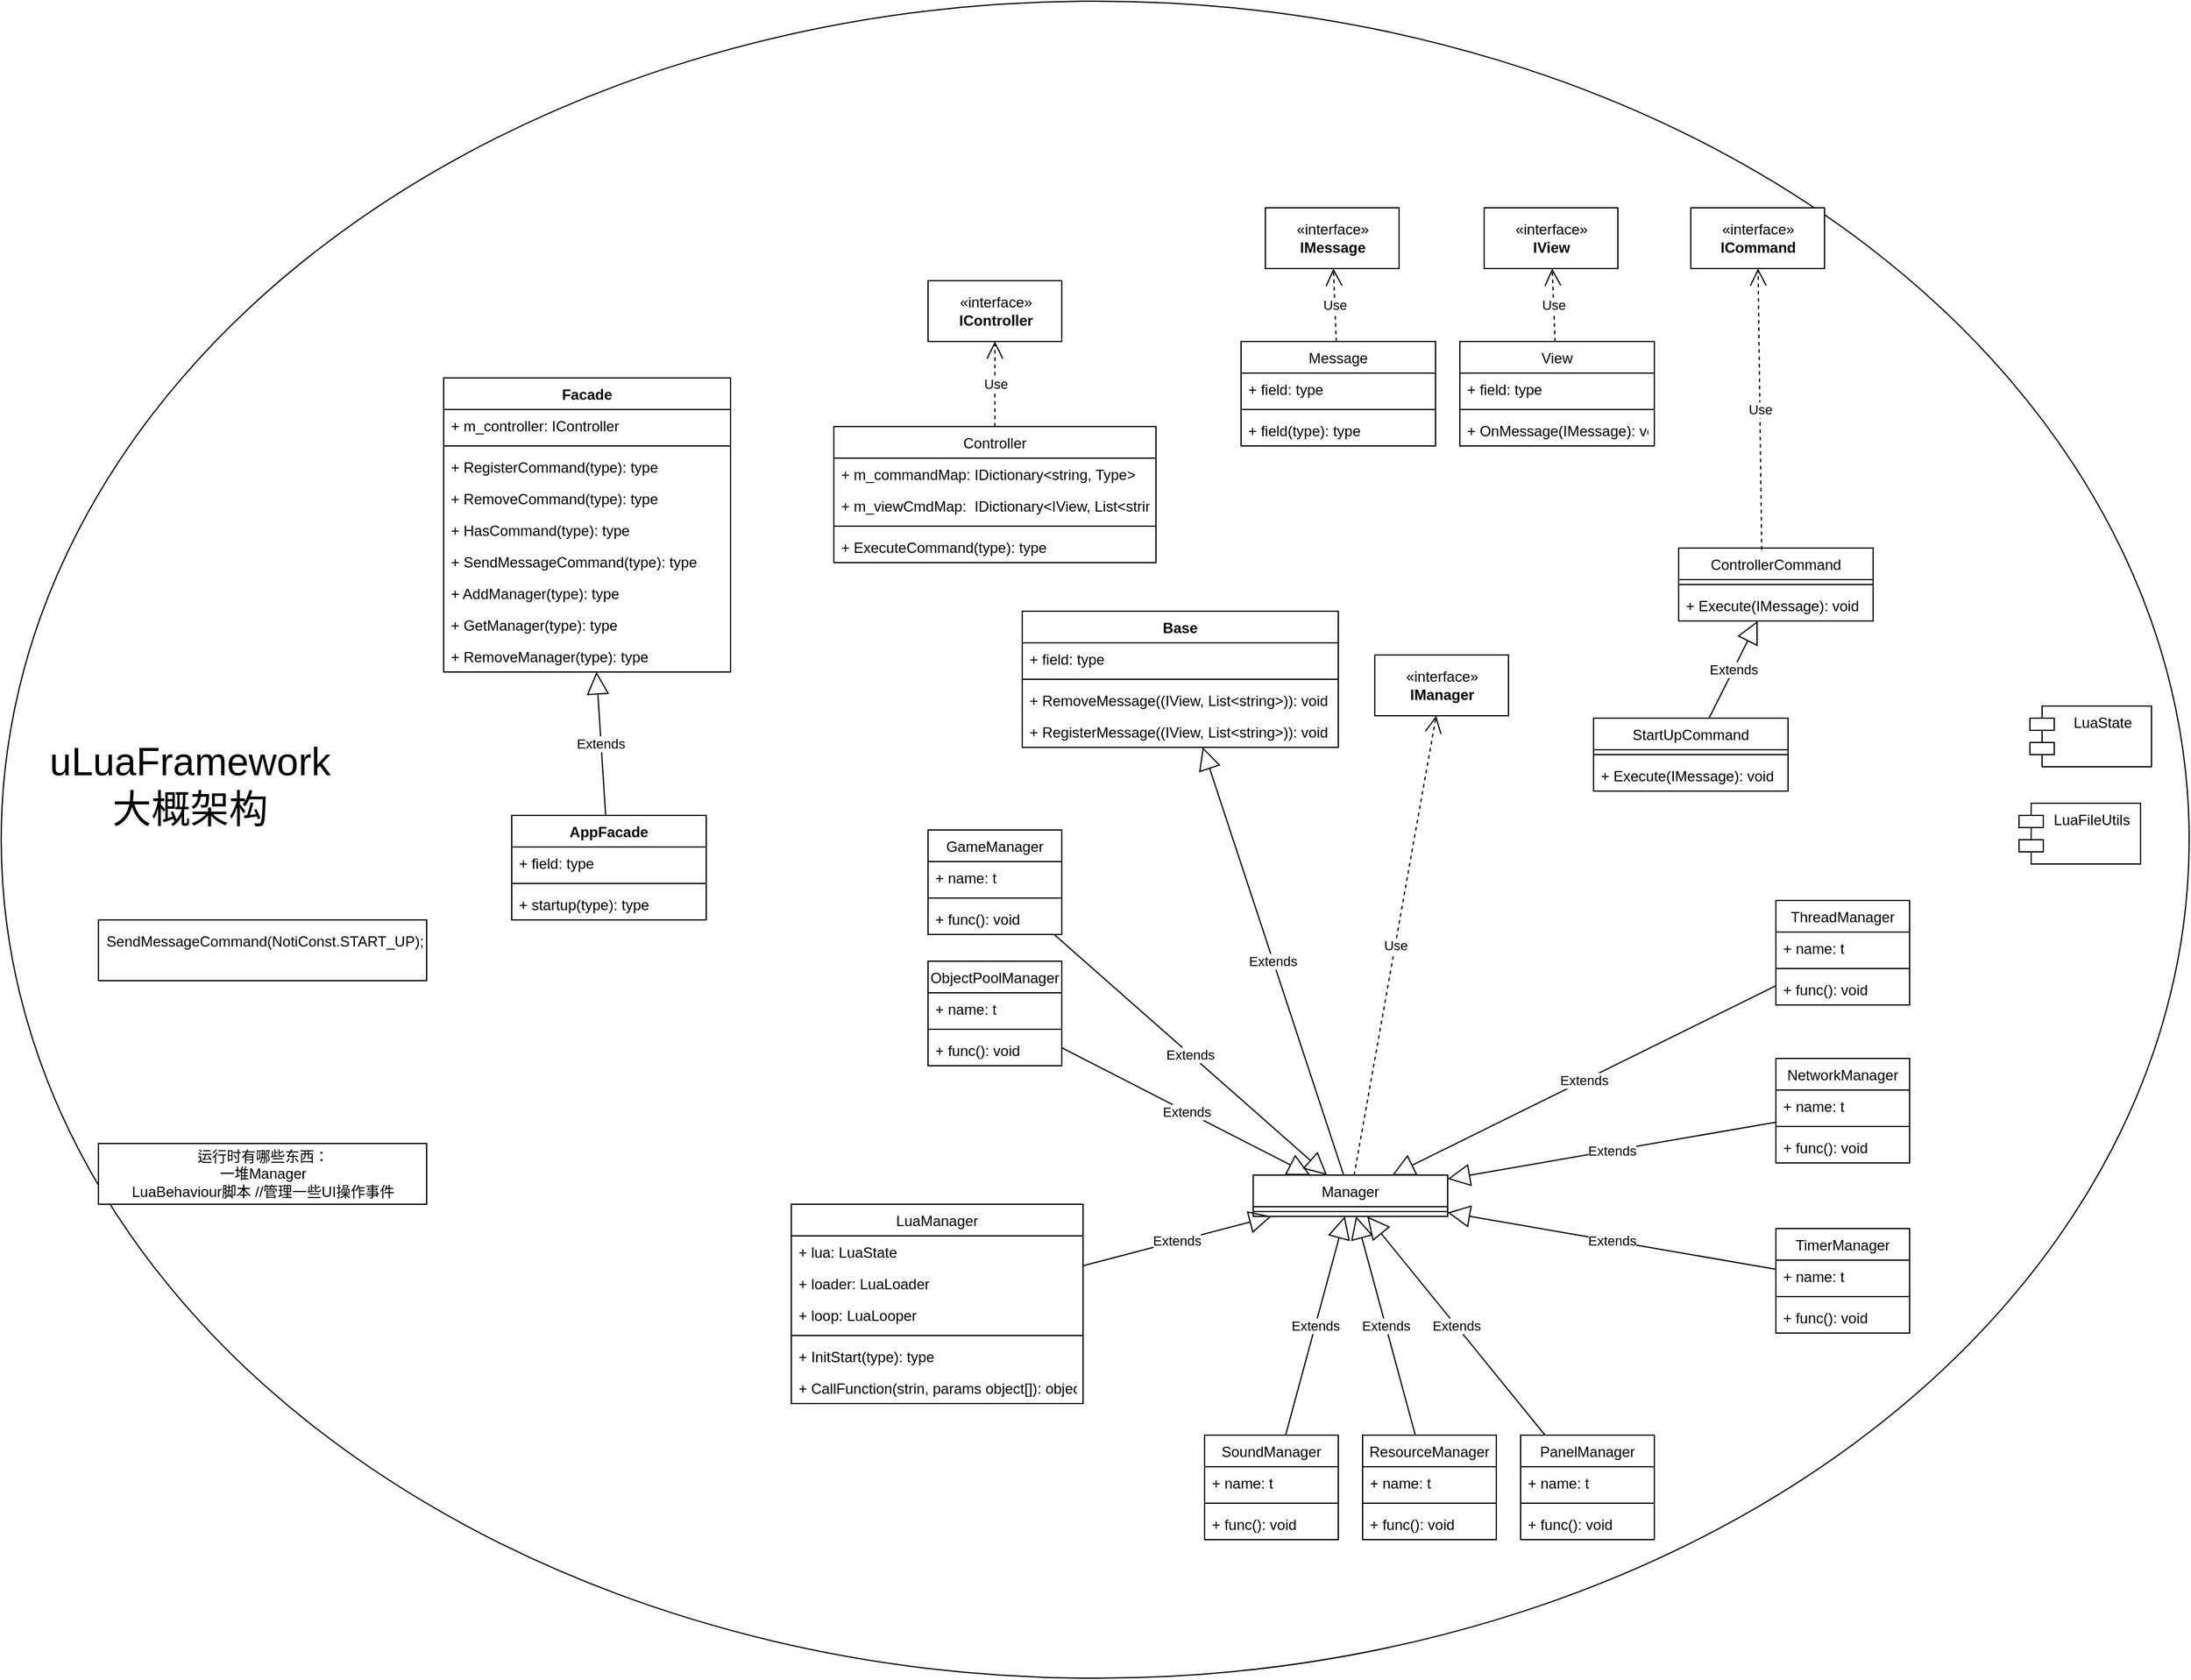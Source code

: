 <mxfile version="13.2.4" type="github">
  <diagram id="wbmFSngN0LvBuxbTny33" name="Page-1">
    <mxGraphModel dx="3197" dy="2492" grid="1" gridSize="10" guides="1" tooltips="1" connect="1" arrows="1" fold="1" page="1" pageScale="1" pageWidth="827" pageHeight="1169" math="0" shadow="0">
      <root>
        <mxCell id="0" />
        <mxCell id="1" parent="0" />
        <mxCell id="Mfo_XitKCaw9JZRs8W0C-2" value="" style="ellipse;whiteSpace=wrap;html=1;" vertex="1" parent="1">
          <mxGeometry x="-30" y="-140" width="1800" height="1380" as="geometry" />
        </mxCell>
        <mxCell id="4UtAHlygmmjAt2ON4AFd-5" value="Facade" style="swimlane;fontStyle=1;align=center;verticalAlign=top;childLayout=stackLayout;horizontal=1;startSize=26;horizontalStack=0;resizeParent=1;resizeParentMax=0;resizeLast=0;collapsible=1;marginBottom=0;" parent="1" vertex="1">
          <mxGeometry x="334" y="170" width="236" height="242" as="geometry" />
        </mxCell>
        <mxCell id="4UtAHlygmmjAt2ON4AFd-6" value="+ m_controller: IController" style="text;strokeColor=none;fillColor=none;align=left;verticalAlign=top;spacingLeft=4;spacingRight=4;overflow=hidden;rotatable=0;points=[[0,0.5],[1,0.5]];portConstraint=eastwest;" parent="4UtAHlygmmjAt2ON4AFd-5" vertex="1">
          <mxGeometry y="26" width="236" height="26" as="geometry" />
        </mxCell>
        <mxCell id="4UtAHlygmmjAt2ON4AFd-7" value="" style="line;strokeWidth=1;fillColor=none;align=left;verticalAlign=middle;spacingTop=-1;spacingLeft=3;spacingRight=3;rotatable=0;labelPosition=right;points=[];portConstraint=eastwest;" parent="4UtAHlygmmjAt2ON4AFd-5" vertex="1">
          <mxGeometry y="52" width="236" height="8" as="geometry" />
        </mxCell>
        <mxCell id="4UtAHlygmmjAt2ON4AFd-8" value="+ RegisterCommand(type): type" style="text;strokeColor=none;fillColor=none;align=left;verticalAlign=top;spacingLeft=4;spacingRight=4;overflow=hidden;rotatable=0;points=[[0,0.5],[1,0.5]];portConstraint=eastwest;" parent="4UtAHlygmmjAt2ON4AFd-5" vertex="1">
          <mxGeometry y="60" width="236" height="26" as="geometry" />
        </mxCell>
        <mxCell id="4UtAHlygmmjAt2ON4AFd-10" value="+ RemoveCommand(type): type" style="text;strokeColor=none;fillColor=none;align=left;verticalAlign=top;spacingLeft=4;spacingRight=4;overflow=hidden;rotatable=0;points=[[0,0.5],[1,0.5]];portConstraint=eastwest;" parent="4UtAHlygmmjAt2ON4AFd-5" vertex="1">
          <mxGeometry y="86" width="236" height="26" as="geometry" />
        </mxCell>
        <mxCell id="4UtAHlygmmjAt2ON4AFd-11" value="+ HasCommand(type): type" style="text;strokeColor=none;fillColor=none;align=left;verticalAlign=top;spacingLeft=4;spacingRight=4;overflow=hidden;rotatable=0;points=[[0,0.5],[1,0.5]];portConstraint=eastwest;" parent="4UtAHlygmmjAt2ON4AFd-5" vertex="1">
          <mxGeometry y="112" width="236" height="26" as="geometry" />
        </mxCell>
        <mxCell id="4UtAHlygmmjAt2ON4AFd-12" value="+ SendMessageCommand(type): type" style="text;strokeColor=none;fillColor=none;align=left;verticalAlign=top;spacingLeft=4;spacingRight=4;overflow=hidden;rotatable=0;points=[[0,0.5],[1,0.5]];portConstraint=eastwest;" parent="4UtAHlygmmjAt2ON4AFd-5" vertex="1">
          <mxGeometry y="138" width="236" height="26" as="geometry" />
        </mxCell>
        <mxCell id="4UtAHlygmmjAt2ON4AFd-13" value="+ AddManager(type): type" style="text;strokeColor=none;fillColor=none;align=left;verticalAlign=top;spacingLeft=4;spacingRight=4;overflow=hidden;rotatable=0;points=[[0,0.5],[1,0.5]];portConstraint=eastwest;" parent="4UtAHlygmmjAt2ON4AFd-5" vertex="1">
          <mxGeometry y="164" width="236" height="26" as="geometry" />
        </mxCell>
        <mxCell id="4UtAHlygmmjAt2ON4AFd-14" value="+ GetManager(type): type" style="text;strokeColor=none;fillColor=none;align=left;verticalAlign=top;spacingLeft=4;spacingRight=4;overflow=hidden;rotatable=0;points=[[0,0.5],[1,0.5]];portConstraint=eastwest;" parent="4UtAHlygmmjAt2ON4AFd-5" vertex="1">
          <mxGeometry y="190" width="236" height="26" as="geometry" />
        </mxCell>
        <mxCell id="4UtAHlygmmjAt2ON4AFd-15" value="+ RemoveManager(type): type" style="text;strokeColor=none;fillColor=none;align=left;verticalAlign=top;spacingLeft=4;spacingRight=4;overflow=hidden;rotatable=0;points=[[0,0.5],[1,0.5]];portConstraint=eastwest;" parent="4UtAHlygmmjAt2ON4AFd-5" vertex="1">
          <mxGeometry y="216" width="236" height="26" as="geometry" />
        </mxCell>
        <mxCell id="4UtAHlygmmjAt2ON4AFd-9" value="Extends" style="endArrow=block;endSize=16;endFill=0;html=1;" parent="1" source="4UtAHlygmmjAt2ON4AFd-1" target="4UtAHlygmmjAt2ON4AFd-5" edge="1">
          <mxGeometry width="160" relative="1" as="geometry">
            <mxPoint x="330" y="410" as="sourcePoint" />
            <mxPoint x="490" y="410" as="targetPoint" />
          </mxGeometry>
        </mxCell>
        <mxCell id="4UtAHlygmmjAt2ON4AFd-16" value="&lt;div&gt;&amp;nbsp;SendMessageCommand(NotiConst.START_UP);&lt;/div&gt;&lt;div&gt;&lt;br&gt;&lt;/div&gt;" style="html=1;" parent="1" vertex="1">
          <mxGeometry x="50" y="616" width="270" height="50" as="geometry" />
        </mxCell>
        <mxCell id="4UtAHlygmmjAt2ON4AFd-1" value="AppFacade" style="swimlane;fontStyle=1;align=center;verticalAlign=top;childLayout=stackLayout;horizontal=1;startSize=26;horizontalStack=0;resizeParent=1;resizeParentMax=0;resizeLast=0;collapsible=1;marginBottom=0;" parent="1" vertex="1">
          <mxGeometry x="390" y="530" width="160" height="86" as="geometry" />
        </mxCell>
        <mxCell id="4UtAHlygmmjAt2ON4AFd-2" value="+ field: type" style="text;strokeColor=none;fillColor=none;align=left;verticalAlign=top;spacingLeft=4;spacingRight=4;overflow=hidden;rotatable=0;points=[[0,0.5],[1,0.5]];portConstraint=eastwest;" parent="4UtAHlygmmjAt2ON4AFd-1" vertex="1">
          <mxGeometry y="26" width="160" height="26" as="geometry" />
        </mxCell>
        <mxCell id="4UtAHlygmmjAt2ON4AFd-3" value="" style="line;strokeWidth=1;fillColor=none;align=left;verticalAlign=middle;spacingTop=-1;spacingLeft=3;spacingRight=3;rotatable=0;labelPosition=right;points=[];portConstraint=eastwest;" parent="4UtAHlygmmjAt2ON4AFd-1" vertex="1">
          <mxGeometry y="52" width="160" height="8" as="geometry" />
        </mxCell>
        <mxCell id="4UtAHlygmmjAt2ON4AFd-4" value="+ startup(type): type" style="text;strokeColor=none;fillColor=none;align=left;verticalAlign=top;spacingLeft=4;spacingRight=4;overflow=hidden;rotatable=0;points=[[0,0.5],[1,0.5]];portConstraint=eastwest;" parent="4UtAHlygmmjAt2ON4AFd-1" vertex="1">
          <mxGeometry y="60" width="160" height="26" as="geometry" />
        </mxCell>
        <mxCell id="4UtAHlygmmjAt2ON4AFd-17" value="«interface»&lt;br&gt;&lt;b&gt;IController&lt;/b&gt;" style="html=1;" parent="1" vertex="1">
          <mxGeometry x="732.5" y="90" width="110" height="50" as="geometry" />
        </mxCell>
        <mxCell id="4UtAHlygmmjAt2ON4AFd-23" value="Controller" style="swimlane;fontStyle=0;align=center;verticalAlign=top;childLayout=stackLayout;horizontal=1;startSize=26;horizontalStack=0;resizeParent=1;resizeParentMax=0;resizeLast=0;collapsible=1;marginBottom=0;" parent="1" vertex="1">
          <mxGeometry x="655" y="210" width="265" height="112" as="geometry" />
        </mxCell>
        <mxCell id="4UtAHlygmmjAt2ON4AFd-24" value="+ m_commandMap: IDictionary&lt;string, Type&gt;" style="text;strokeColor=none;fillColor=none;align=left;verticalAlign=top;spacingLeft=4;spacingRight=4;overflow=hidden;rotatable=0;points=[[0,0.5],[1,0.5]];portConstraint=eastwest;" parent="4UtAHlygmmjAt2ON4AFd-23" vertex="1">
          <mxGeometry y="26" width="265" height="26" as="geometry" />
        </mxCell>
        <mxCell id="4UtAHlygmmjAt2ON4AFd-40" value="+ m_viewCmdMap:  IDictionary&lt;IView, List&lt;string&gt;&gt;" style="text;strokeColor=none;fillColor=none;align=left;verticalAlign=top;spacingLeft=4;spacingRight=4;overflow=hidden;rotatable=0;points=[[0,0.5],[1,0.5]];portConstraint=eastwest;" parent="4UtAHlygmmjAt2ON4AFd-23" vertex="1">
          <mxGeometry y="52" width="265" height="26" as="geometry" />
        </mxCell>
        <mxCell id="4UtAHlygmmjAt2ON4AFd-25" value="" style="line;strokeWidth=1;fillColor=none;align=left;verticalAlign=middle;spacingTop=-1;spacingLeft=3;spacingRight=3;rotatable=0;labelPosition=right;points=[];portConstraint=eastwest;" parent="4UtAHlygmmjAt2ON4AFd-23" vertex="1">
          <mxGeometry y="78" width="265" height="8" as="geometry" />
        </mxCell>
        <mxCell id="4UtAHlygmmjAt2ON4AFd-26" value="+ ExecuteCommand(type): type" style="text;strokeColor=none;fillColor=none;align=left;verticalAlign=top;spacingLeft=4;spacingRight=4;overflow=hidden;rotatable=0;points=[[0,0.5],[1,0.5]];portConstraint=eastwest;" parent="4UtAHlygmmjAt2ON4AFd-23" vertex="1">
          <mxGeometry y="86" width="265" height="26" as="geometry" />
        </mxCell>
        <mxCell id="4UtAHlygmmjAt2ON4AFd-27" value="«interface»&lt;br&gt;&lt;b&gt;IMessage&lt;/b&gt;" style="html=1;" parent="1" vertex="1">
          <mxGeometry x="1010" y="30" width="110" height="50" as="geometry" />
        </mxCell>
        <mxCell id="4UtAHlygmmjAt2ON4AFd-28" value="Message" style="swimlane;fontStyle=0;align=center;verticalAlign=top;childLayout=stackLayout;horizontal=1;startSize=26;horizontalStack=0;resizeParent=1;resizeParentMax=0;resizeLast=0;collapsible=1;marginBottom=0;" parent="1" vertex="1">
          <mxGeometry x="990" y="140" width="160" height="86" as="geometry" />
        </mxCell>
        <mxCell id="4UtAHlygmmjAt2ON4AFd-29" value="+ field: type" style="text;strokeColor=none;fillColor=none;align=left;verticalAlign=top;spacingLeft=4;spacingRight=4;overflow=hidden;rotatable=0;points=[[0,0.5],[1,0.5]];portConstraint=eastwest;" parent="4UtAHlygmmjAt2ON4AFd-28" vertex="1">
          <mxGeometry y="26" width="160" height="26" as="geometry" />
        </mxCell>
        <mxCell id="4UtAHlygmmjAt2ON4AFd-30" value="" style="line;strokeWidth=1;fillColor=none;align=left;verticalAlign=middle;spacingTop=-1;spacingLeft=3;spacingRight=3;rotatable=0;labelPosition=right;points=[];portConstraint=eastwest;" parent="4UtAHlygmmjAt2ON4AFd-28" vertex="1">
          <mxGeometry y="52" width="160" height="8" as="geometry" />
        </mxCell>
        <mxCell id="4UtAHlygmmjAt2ON4AFd-31" value="+ field(type): type" style="text;strokeColor=none;fillColor=none;align=left;verticalAlign=top;spacingLeft=4;spacingRight=4;overflow=hidden;rotatable=0;points=[[0,0.5],[1,0.5]];portConstraint=eastwest;" parent="4UtAHlygmmjAt2ON4AFd-28" vertex="1">
          <mxGeometry y="60" width="160" height="26" as="geometry" />
        </mxCell>
        <mxCell id="4UtAHlygmmjAt2ON4AFd-33" value="«interface»&lt;br&gt;&lt;b&gt;IView&lt;/b&gt;" style="html=1;" parent="1" vertex="1">
          <mxGeometry x="1190" y="30" width="110" height="50" as="geometry" />
        </mxCell>
        <mxCell id="4UtAHlygmmjAt2ON4AFd-35" value="View&#xa;" style="swimlane;fontStyle=0;align=center;verticalAlign=top;childLayout=stackLayout;horizontal=1;startSize=26;horizontalStack=0;resizeParent=1;resizeParentMax=0;resizeLast=0;collapsible=1;marginBottom=0;" parent="1" vertex="1">
          <mxGeometry x="1170" y="140" width="160" height="86" as="geometry" />
        </mxCell>
        <mxCell id="4UtAHlygmmjAt2ON4AFd-36" value="+ field: type" style="text;strokeColor=none;fillColor=none;align=left;verticalAlign=top;spacingLeft=4;spacingRight=4;overflow=hidden;rotatable=0;points=[[0,0.5],[1,0.5]];portConstraint=eastwest;" parent="4UtAHlygmmjAt2ON4AFd-35" vertex="1">
          <mxGeometry y="26" width="160" height="26" as="geometry" />
        </mxCell>
        <mxCell id="4UtAHlygmmjAt2ON4AFd-37" value="" style="line;strokeWidth=1;fillColor=none;align=left;verticalAlign=middle;spacingTop=-1;spacingLeft=3;spacingRight=3;rotatable=0;labelPosition=right;points=[];portConstraint=eastwest;" parent="4UtAHlygmmjAt2ON4AFd-35" vertex="1">
          <mxGeometry y="52" width="160" height="8" as="geometry" />
        </mxCell>
        <mxCell id="4UtAHlygmmjAt2ON4AFd-38" value="+ OnMessage(IMessage): void" style="text;strokeColor=none;fillColor=none;align=left;verticalAlign=top;spacingLeft=4;spacingRight=4;overflow=hidden;rotatable=0;points=[[0,0.5],[1,0.5]];portConstraint=eastwest;" parent="4UtAHlygmmjAt2ON4AFd-35" vertex="1">
          <mxGeometry y="60" width="160" height="26" as="geometry" />
        </mxCell>
        <mxCell id="4UtAHlygmmjAt2ON4AFd-41" value="«interface»&lt;br&gt;&lt;b&gt;ICommand&lt;/b&gt;" style="html=1;" parent="1" vertex="1">
          <mxGeometry x="1360" y="30" width="110" height="50" as="geometry" />
        </mxCell>
        <mxCell id="4UtAHlygmmjAt2ON4AFd-43" value="ControllerCommand" style="swimlane;fontStyle=0;align=center;verticalAlign=top;childLayout=stackLayout;horizontal=1;startSize=26;horizontalStack=0;resizeParent=1;resizeParentMax=0;resizeLast=0;collapsible=1;marginBottom=0;" parent="1" vertex="1">
          <mxGeometry x="1350" y="310" width="160" height="60" as="geometry" />
        </mxCell>
        <mxCell id="4UtAHlygmmjAt2ON4AFd-45" value="" style="line;strokeWidth=1;fillColor=none;align=left;verticalAlign=middle;spacingTop=-1;spacingLeft=3;spacingRight=3;rotatable=0;labelPosition=right;points=[];portConstraint=eastwest;" parent="4UtAHlygmmjAt2ON4AFd-43" vertex="1">
          <mxGeometry y="26" width="160" height="8" as="geometry" />
        </mxCell>
        <mxCell id="4UtAHlygmmjAt2ON4AFd-46" value="+ Execute(IMessage): void" style="text;strokeColor=none;fillColor=none;align=left;verticalAlign=top;spacingLeft=4;spacingRight=4;overflow=hidden;rotatable=0;points=[[0,0.5],[1,0.5]];portConstraint=eastwest;" parent="4UtAHlygmmjAt2ON4AFd-43" vertex="1">
          <mxGeometry y="34" width="160" height="26" as="geometry" />
        </mxCell>
        <mxCell id="4UtAHlygmmjAt2ON4AFd-47" value="StartUpCommand" style="swimlane;fontStyle=0;align=center;verticalAlign=top;childLayout=stackLayout;horizontal=1;startSize=26;horizontalStack=0;resizeParent=1;resizeParentMax=0;resizeLast=0;collapsible=1;marginBottom=0;" parent="1" vertex="1">
          <mxGeometry x="1280" y="450" width="160" height="60" as="geometry" />
        </mxCell>
        <mxCell id="4UtAHlygmmjAt2ON4AFd-49" value="" style="line;strokeWidth=1;fillColor=none;align=left;verticalAlign=middle;spacingTop=-1;spacingLeft=3;spacingRight=3;rotatable=0;labelPosition=right;points=[];portConstraint=eastwest;" parent="4UtAHlygmmjAt2ON4AFd-47" vertex="1">
          <mxGeometry y="26" width="160" height="8" as="geometry" />
        </mxCell>
        <mxCell id="4UtAHlygmmjAt2ON4AFd-50" value="+ Execute(IMessage): void" style="text;strokeColor=none;fillColor=none;align=left;verticalAlign=top;spacingLeft=4;spacingRight=4;overflow=hidden;rotatable=0;points=[[0,0.5],[1,0.5]];portConstraint=eastwest;" parent="4UtAHlygmmjAt2ON4AFd-47" vertex="1">
          <mxGeometry y="34" width="160" height="26" as="geometry" />
        </mxCell>
        <mxCell id="4UtAHlygmmjAt2ON4AFd-51" value="Extends" style="endArrow=block;endSize=16;endFill=0;html=1;" parent="1" source="4UtAHlygmmjAt2ON4AFd-47" target="4UtAHlygmmjAt2ON4AFd-43" edge="1">
          <mxGeometry width="160" relative="1" as="geometry">
            <mxPoint x="1437.836" y="320" as="sourcePoint" />
            <mxPoint x="1426.258" y="90" as="targetPoint" />
          </mxGeometry>
        </mxCell>
        <mxCell id="4UtAHlygmmjAt2ON4AFd-52" value="«interface»&lt;br&gt;&lt;b&gt;IManager&lt;/b&gt;" style="html=1;" parent="1" vertex="1">
          <mxGeometry x="1100" y="398" width="110" height="50" as="geometry" />
        </mxCell>
        <mxCell id="4UtAHlygmmjAt2ON4AFd-59" value="Extends" style="endArrow=block;endSize=16;endFill=0;html=1;" parent="1" source="4UtAHlygmmjAt2ON4AFd-54" target="4UtAHlygmmjAt2ON4AFd-61" edge="1">
          <mxGeometry width="160" relative="1" as="geometry">
            <mxPoint x="1088.32" y="532" as="sourcePoint" />
            <mxPoint x="1010.179" y="450" as="targetPoint" />
          </mxGeometry>
        </mxCell>
        <mxCell id="4UtAHlygmmjAt2ON4AFd-60" value="Use" style="endArrow=open;endSize=12;dashed=1;html=1;" parent="1" source="4UtAHlygmmjAt2ON4AFd-54" target="4UtAHlygmmjAt2ON4AFd-52" edge="1">
          <mxGeometry width="160" relative="1" as="geometry">
            <mxPoint x="1090" y="500" as="sourcePoint" />
            <mxPoint x="1250" y="500" as="targetPoint" />
          </mxGeometry>
        </mxCell>
        <mxCell id="4UtAHlygmmjAt2ON4AFd-61" value="Base" style="swimlane;fontStyle=1;align=center;verticalAlign=top;childLayout=stackLayout;horizontal=1;startSize=26;horizontalStack=0;resizeParent=1;resizeParentMax=0;resizeLast=0;collapsible=1;marginBottom=0;" parent="1" vertex="1">
          <mxGeometry x="810" y="362" width="260" height="112" as="geometry" />
        </mxCell>
        <mxCell id="4UtAHlygmmjAt2ON4AFd-62" value="+ field: type" style="text;strokeColor=none;fillColor=none;align=left;verticalAlign=top;spacingLeft=4;spacingRight=4;overflow=hidden;rotatable=0;points=[[0,0.5],[1,0.5]];portConstraint=eastwest;" parent="4UtAHlygmmjAt2ON4AFd-61" vertex="1">
          <mxGeometry y="26" width="260" height="26" as="geometry" />
        </mxCell>
        <mxCell id="4UtAHlygmmjAt2ON4AFd-63" value="" style="line;strokeWidth=1;fillColor=none;align=left;verticalAlign=middle;spacingTop=-1;spacingLeft=3;spacingRight=3;rotatable=0;labelPosition=right;points=[];portConstraint=eastwest;" parent="4UtAHlygmmjAt2ON4AFd-61" vertex="1">
          <mxGeometry y="52" width="260" height="8" as="geometry" />
        </mxCell>
        <mxCell id="4UtAHlygmmjAt2ON4AFd-69" value="+ RemoveMessage((IView, List&lt;string&gt;)): void" style="text;strokeColor=none;fillColor=none;align=left;verticalAlign=top;spacingLeft=4;spacingRight=4;overflow=hidden;rotatable=0;points=[[0,0.5],[1,0.5]];portConstraint=eastwest;" parent="4UtAHlygmmjAt2ON4AFd-61" vertex="1">
          <mxGeometry y="60" width="260" height="26" as="geometry" />
        </mxCell>
        <mxCell id="4UtAHlygmmjAt2ON4AFd-64" value="+ RegisterMessage((IView, List&lt;string&gt;)): void" style="text;strokeColor=none;fillColor=none;align=left;verticalAlign=top;spacingLeft=4;spacingRight=4;overflow=hidden;rotatable=0;points=[[0,0.5],[1,0.5]];portConstraint=eastwest;" parent="4UtAHlygmmjAt2ON4AFd-61" vertex="1">
          <mxGeometry y="86" width="260" height="26" as="geometry" />
        </mxCell>
        <mxCell id="4UtAHlygmmjAt2ON4AFd-65" value="Use" style="endArrow=open;endSize=12;dashed=1;html=1;exitX=0.427;exitY=0.022;exitDx=0;exitDy=0;exitPerimeter=0;" parent="1" source="4UtAHlygmmjAt2ON4AFd-43" target="4UtAHlygmmjAt2ON4AFd-41" edge="1">
          <mxGeometry width="160" relative="1" as="geometry">
            <mxPoint x="1395.461" y="244" as="sourcePoint" />
            <mxPoint x="1434.546" y="170" as="targetPoint" />
          </mxGeometry>
        </mxCell>
        <mxCell id="4UtAHlygmmjAt2ON4AFd-66" value="Use" style="endArrow=open;endSize=12;dashed=1;html=1;" parent="1" source="4UtAHlygmmjAt2ON4AFd-23" target="4UtAHlygmmjAt2ON4AFd-17" edge="1">
          <mxGeometry width="160" relative="1" as="geometry">
            <mxPoint x="1428.32" y="321.32" as="sourcePoint" />
            <mxPoint x="1425.324" y="90" as="targetPoint" />
          </mxGeometry>
        </mxCell>
        <mxCell id="4UtAHlygmmjAt2ON4AFd-67" value="Use" style="endArrow=open;endSize=12;dashed=1;html=1;" parent="1" source="4UtAHlygmmjAt2ON4AFd-28" target="4UtAHlygmmjAt2ON4AFd-27" edge="1">
          <mxGeometry width="160" relative="1" as="geometry">
            <mxPoint x="1438.32" y="331.32" as="sourcePoint" />
            <mxPoint x="1435.324" y="100" as="targetPoint" />
          </mxGeometry>
        </mxCell>
        <mxCell id="4UtAHlygmmjAt2ON4AFd-68" value="Use" style="endArrow=open;endSize=12;dashed=1;html=1;" parent="1" source="4UtAHlygmmjAt2ON4AFd-35" target="4UtAHlygmmjAt2ON4AFd-33" edge="1">
          <mxGeometry width="160" relative="1" as="geometry">
            <mxPoint x="1448.32" y="341.32" as="sourcePoint" />
            <mxPoint x="1445.324" y="110" as="targetPoint" />
          </mxGeometry>
        </mxCell>
        <mxCell id="4UtAHlygmmjAt2ON4AFd-74" value="Extends" style="endArrow=block;endSize=16;endFill=0;html=1;" parent="1" source="4UtAHlygmmjAt2ON4AFd-70" target="4UtAHlygmmjAt2ON4AFd-54" edge="1">
          <mxGeometry width="160" relative="1" as="geometry">
            <mxPoint x="1049.048" y="532" as="sourcePoint" />
            <mxPoint x="1003.333" y="484" as="targetPoint" />
          </mxGeometry>
        </mxCell>
        <mxCell id="4UtAHlygmmjAt2ON4AFd-75" value="LuaState" style="shape=module;align=left;spacingLeft=20;align=center;verticalAlign=top;" parent="1" vertex="1">
          <mxGeometry x="1639" y="440" width="100" height="50" as="geometry" />
        </mxCell>
        <mxCell id="4UtAHlygmmjAt2ON4AFd-76" value="LuaFileUtils" style="shape=module;align=left;spacingLeft=20;align=center;verticalAlign=top;" parent="1" vertex="1">
          <mxGeometry x="1630" y="520" width="100" height="50" as="geometry" />
        </mxCell>
        <mxCell id="4UtAHlygmmjAt2ON4AFd-111" value="Extends" style="endArrow=block;endSize=16;endFill=0;html=1;" parent="1" source="4UtAHlygmmjAt2ON4AFd-80" target="4UtAHlygmmjAt2ON4AFd-54" edge="1">
          <mxGeometry width="160" relative="1" as="geometry">
            <mxPoint x="950.073" y="740" as="sourcePoint" />
            <mxPoint x="1077.546" y="566" as="targetPoint" />
          </mxGeometry>
        </mxCell>
        <mxCell id="4UtAHlygmmjAt2ON4AFd-112" value="Extends" style="endArrow=block;endSize=16;endFill=0;html=1;" parent="1" source="4UtAHlygmmjAt2ON4AFd-91" target="4UtAHlygmmjAt2ON4AFd-54" edge="1">
          <mxGeometry width="160" relative="1" as="geometry">
            <mxPoint x="1157.046" y="844" as="sourcePoint" />
            <mxPoint x="1130" y="550" as="targetPoint" />
          </mxGeometry>
        </mxCell>
        <mxCell id="4UtAHlygmmjAt2ON4AFd-113" value="Extends" style="endArrow=block;endSize=16;endFill=0;html=1;" parent="1" source="4UtAHlygmmjAt2ON4AFd-87" target="4UtAHlygmmjAt2ON4AFd-54" edge="1">
          <mxGeometry width="160" relative="1" as="geometry">
            <mxPoint x="1198.907" y="840" as="sourcePoint" />
            <mxPoint x="1096.362" y="566" as="targetPoint" />
          </mxGeometry>
        </mxCell>
        <mxCell id="4UtAHlygmmjAt2ON4AFd-114" value="Extends" style="endArrow=block;endSize=16;endFill=0;html=1;" parent="1" source="4UtAHlygmmjAt2ON4AFd-107" target="4UtAHlygmmjAt2ON4AFd-54" edge="1">
          <mxGeometry width="160" relative="1" as="geometry">
            <mxPoint x="1390.988" y="796" as="sourcePoint" />
            <mxPoint x="1190.0" y="522" as="targetPoint" />
          </mxGeometry>
        </mxCell>
        <mxCell id="4UtAHlygmmjAt2ON4AFd-115" value="Extends" style="endArrow=block;endSize=16;endFill=0;html=1;" parent="1" source="4UtAHlygmmjAt2ON4AFd-103" target="4UtAHlygmmjAt2ON4AFd-54" edge="1">
          <mxGeometry width="160" relative="1" as="geometry">
            <mxPoint x="1400" y="739.247" as="sourcePoint" />
            <mxPoint x="1117.701" y="566" as="targetPoint" />
          </mxGeometry>
        </mxCell>
        <mxCell id="4UtAHlygmmjAt2ON4AFd-120" value="Extends" style="endArrow=block;endSize=16;endFill=0;html=1;" parent="1" source="4UtAHlygmmjAt2ON4AFd-95" target="4UtAHlygmmjAt2ON4AFd-54" edge="1">
          <mxGeometry width="160" relative="1" as="geometry">
            <mxPoint x="1400" y="739.247" as="sourcePoint" />
            <mxPoint x="1117.701" y="566" as="targetPoint" />
          </mxGeometry>
        </mxCell>
        <mxCell id="4UtAHlygmmjAt2ON4AFd-122" value="Extends" style="endArrow=block;endSize=16;endFill=0;html=1;" parent="1" source="4UtAHlygmmjAt2ON4AFd-99" target="4UtAHlygmmjAt2ON4AFd-54" edge="1">
          <mxGeometry width="160" relative="1" as="geometry">
            <mxPoint x="1520" y="747.598" as="sourcePoint" />
            <mxPoint x="1126.808" y="566" as="targetPoint" />
          </mxGeometry>
        </mxCell>
        <mxCell id="4UtAHlygmmjAt2ON4AFd-123" value="Extends" style="endArrow=block;endSize=16;endFill=0;html=1;" parent="1" source="4UtAHlygmmjAt2ON4AFd-116" target="4UtAHlygmmjAt2ON4AFd-54" edge="1">
          <mxGeometry width="160" relative="1" as="geometry">
            <mxPoint x="1520" y="845.124" as="sourcePoint" />
            <mxPoint x="1114.686" y="566" as="targetPoint" />
          </mxGeometry>
        </mxCell>
        <mxCell id="4UtAHlygmmjAt2ON4AFd-70" value="LuaManager" style="swimlane;fontStyle=0;align=center;verticalAlign=top;childLayout=stackLayout;horizontal=1;startSize=26;horizontalStack=0;resizeParent=1;resizeParentMax=0;resizeLast=0;collapsible=1;marginBottom=0;" parent="1" vertex="1">
          <mxGeometry x="620" y="850" width="240" height="164" as="geometry" />
        </mxCell>
        <mxCell id="4UtAHlygmmjAt2ON4AFd-71" value="+ lua: LuaState" style="text;strokeColor=none;fillColor=none;align=left;verticalAlign=top;spacingLeft=4;spacingRight=4;overflow=hidden;rotatable=0;points=[[0,0.5],[1,0.5]];portConstraint=eastwest;" parent="4UtAHlygmmjAt2ON4AFd-70" vertex="1">
          <mxGeometry y="26" width="240" height="26" as="geometry" />
        </mxCell>
        <mxCell id="4UtAHlygmmjAt2ON4AFd-77" value="+ loader: LuaLoader" style="text;strokeColor=none;fillColor=none;align=left;verticalAlign=top;spacingLeft=4;spacingRight=4;overflow=hidden;rotatable=0;points=[[0,0.5],[1,0.5]];portConstraint=eastwest;" parent="4UtAHlygmmjAt2ON4AFd-70" vertex="1">
          <mxGeometry y="52" width="240" height="26" as="geometry" />
        </mxCell>
        <mxCell id="4UtAHlygmmjAt2ON4AFd-78" value="+ loop: LuaLooper" style="text;strokeColor=none;fillColor=none;align=left;verticalAlign=top;spacingLeft=4;spacingRight=4;overflow=hidden;rotatable=0;points=[[0,0.5],[1,0.5]];portConstraint=eastwest;" parent="4UtAHlygmmjAt2ON4AFd-70" vertex="1">
          <mxGeometry y="78" width="240" height="26" as="geometry" />
        </mxCell>
        <mxCell id="4UtAHlygmmjAt2ON4AFd-72" value="" style="line;strokeWidth=1;fillColor=none;align=left;verticalAlign=middle;spacingTop=-1;spacingLeft=3;spacingRight=3;rotatable=0;labelPosition=right;points=[];portConstraint=eastwest;" parent="4UtAHlygmmjAt2ON4AFd-70" vertex="1">
          <mxGeometry y="104" width="240" height="8" as="geometry" />
        </mxCell>
        <mxCell id="4UtAHlygmmjAt2ON4AFd-73" value="+ InitStart(type): type" style="text;strokeColor=none;fillColor=none;align=left;verticalAlign=top;spacingLeft=4;spacingRight=4;overflow=hidden;rotatable=0;points=[[0,0.5],[1,0.5]];portConstraint=eastwest;" parent="4UtAHlygmmjAt2ON4AFd-70" vertex="1">
          <mxGeometry y="112" width="240" height="26" as="geometry" />
        </mxCell>
        <mxCell id="4UtAHlygmmjAt2ON4AFd-79" value="+ CallFunction(strin, params object[]): object[] " style="text;strokeColor=none;fillColor=none;align=left;verticalAlign=top;spacingLeft=4;spacingRight=4;overflow=hidden;rotatable=0;points=[[0,0.5],[1,0.5]];portConstraint=eastwest;" parent="4UtAHlygmmjAt2ON4AFd-70" vertex="1">
          <mxGeometry y="138" width="240" height="26" as="geometry" />
        </mxCell>
        <mxCell id="4UtAHlygmmjAt2ON4AFd-54" value="Manager" style="swimlane;fontStyle=0;align=center;verticalAlign=top;childLayout=stackLayout;horizontal=1;startSize=26;horizontalStack=0;resizeParent=1;resizeParentMax=0;resizeLast=0;collapsible=1;marginBottom=0;" parent="1" vertex="1">
          <mxGeometry x="1000" y="826" width="160" height="34" as="geometry" />
        </mxCell>
        <mxCell id="4UtAHlygmmjAt2ON4AFd-56" value="" style="line;strokeWidth=1;fillColor=none;align=left;verticalAlign=middle;spacingTop=-1;spacingLeft=3;spacingRight=3;rotatable=0;labelPosition=right;points=[];portConstraint=eastwest;" parent="4UtAHlygmmjAt2ON4AFd-54" vertex="1">
          <mxGeometry y="26" width="160" height="8" as="geometry" />
        </mxCell>
        <mxCell id="4UtAHlygmmjAt2ON4AFd-91" value="SoundManager" style="swimlane;fontStyle=0;align=center;verticalAlign=top;childLayout=stackLayout;horizontal=1;startSize=26;horizontalStack=0;resizeParent=1;resizeParentMax=0;resizeLast=0;collapsible=1;marginBottom=0;" parent="1" vertex="1">
          <mxGeometry x="960" y="1040" width="110" height="86" as="geometry" />
        </mxCell>
        <mxCell id="4UtAHlygmmjAt2ON4AFd-92" value="+ name: t" style="text;strokeColor=none;fillColor=none;align=left;verticalAlign=top;spacingLeft=4;spacingRight=4;overflow=hidden;rotatable=0;points=[[0,0.5],[1,0.5]];portConstraint=eastwest;" parent="4UtAHlygmmjAt2ON4AFd-91" vertex="1">
          <mxGeometry y="26" width="110" height="26" as="geometry" />
        </mxCell>
        <mxCell id="4UtAHlygmmjAt2ON4AFd-93" value="" style="line;strokeWidth=1;fillColor=none;align=left;verticalAlign=middle;spacingTop=-1;spacingLeft=3;spacingRight=3;rotatable=0;labelPosition=right;points=[];portConstraint=eastwest;" parent="4UtAHlygmmjAt2ON4AFd-91" vertex="1">
          <mxGeometry y="52" width="110" height="8" as="geometry" />
        </mxCell>
        <mxCell id="4UtAHlygmmjAt2ON4AFd-94" value="+ func(): void" style="text;strokeColor=none;fillColor=none;align=left;verticalAlign=top;spacingLeft=4;spacingRight=4;overflow=hidden;rotatable=0;points=[[0,0.5],[1,0.5]];portConstraint=eastwest;" parent="4UtAHlygmmjAt2ON4AFd-91" vertex="1">
          <mxGeometry y="60" width="110" height="26" as="geometry" />
        </mxCell>
        <mxCell id="4UtAHlygmmjAt2ON4AFd-103" value="ResourceManager" style="swimlane;fontStyle=0;align=center;verticalAlign=top;childLayout=stackLayout;horizontal=1;startSize=26;horizontalStack=0;resizeParent=1;resizeParentMax=0;resizeLast=0;collapsible=1;marginBottom=0;" parent="1" vertex="1">
          <mxGeometry x="1090" y="1040" width="110" height="86" as="geometry" />
        </mxCell>
        <mxCell id="4UtAHlygmmjAt2ON4AFd-104" value="+ name: t" style="text;strokeColor=none;fillColor=none;align=left;verticalAlign=top;spacingLeft=4;spacingRight=4;overflow=hidden;rotatable=0;points=[[0,0.5],[1,0.5]];portConstraint=eastwest;" parent="4UtAHlygmmjAt2ON4AFd-103" vertex="1">
          <mxGeometry y="26" width="110" height="26" as="geometry" />
        </mxCell>
        <mxCell id="4UtAHlygmmjAt2ON4AFd-105" value="" style="line;strokeWidth=1;fillColor=none;align=left;verticalAlign=middle;spacingTop=-1;spacingLeft=3;spacingRight=3;rotatable=0;labelPosition=right;points=[];portConstraint=eastwest;" parent="4UtAHlygmmjAt2ON4AFd-103" vertex="1">
          <mxGeometry y="52" width="110" height="8" as="geometry" />
        </mxCell>
        <mxCell id="4UtAHlygmmjAt2ON4AFd-106" value="+ func(): void" style="text;strokeColor=none;fillColor=none;align=left;verticalAlign=top;spacingLeft=4;spacingRight=4;overflow=hidden;rotatable=0;points=[[0,0.5],[1,0.5]];portConstraint=eastwest;" parent="4UtAHlygmmjAt2ON4AFd-103" vertex="1">
          <mxGeometry y="60" width="110" height="26" as="geometry" />
        </mxCell>
        <mxCell id="4UtAHlygmmjAt2ON4AFd-80" value="PanelManager" style="swimlane;fontStyle=0;align=center;verticalAlign=top;childLayout=stackLayout;horizontal=1;startSize=26;horizontalStack=0;resizeParent=1;resizeParentMax=0;resizeLast=0;collapsible=1;marginBottom=0;" parent="1" vertex="1">
          <mxGeometry x="1220" y="1040" width="110" height="86" as="geometry" />
        </mxCell>
        <mxCell id="4UtAHlygmmjAt2ON4AFd-82" value="+ name: t" style="text;strokeColor=none;fillColor=none;align=left;verticalAlign=top;spacingLeft=4;spacingRight=4;overflow=hidden;rotatable=0;points=[[0,0.5],[1,0.5]];portConstraint=eastwest;" parent="4UtAHlygmmjAt2ON4AFd-80" vertex="1">
          <mxGeometry y="26" width="110" height="26" as="geometry" />
        </mxCell>
        <mxCell id="4UtAHlygmmjAt2ON4AFd-84" value="" style="line;strokeWidth=1;fillColor=none;align=left;verticalAlign=middle;spacingTop=-1;spacingLeft=3;spacingRight=3;rotatable=0;labelPosition=right;points=[];portConstraint=eastwest;" parent="4UtAHlygmmjAt2ON4AFd-80" vertex="1">
          <mxGeometry y="52" width="110" height="8" as="geometry" />
        </mxCell>
        <mxCell id="4UtAHlygmmjAt2ON4AFd-85" value="+ func(): void" style="text;strokeColor=none;fillColor=none;align=left;verticalAlign=top;spacingLeft=4;spacingRight=4;overflow=hidden;rotatable=0;points=[[0,0.5],[1,0.5]];portConstraint=eastwest;" parent="4UtAHlygmmjAt2ON4AFd-80" vertex="1">
          <mxGeometry y="60" width="110" height="26" as="geometry" />
        </mxCell>
        <mxCell id="4UtAHlygmmjAt2ON4AFd-95" value="ThreadManager" style="swimlane;fontStyle=0;align=center;verticalAlign=top;childLayout=stackLayout;horizontal=1;startSize=26;horizontalStack=0;resizeParent=1;resizeParentMax=0;resizeLast=0;collapsible=1;marginBottom=0;" parent="1" vertex="1">
          <mxGeometry x="1430" y="600" width="110" height="86" as="geometry" />
        </mxCell>
        <mxCell id="4UtAHlygmmjAt2ON4AFd-96" value="+ name: t" style="text;strokeColor=none;fillColor=none;align=left;verticalAlign=top;spacingLeft=4;spacingRight=4;overflow=hidden;rotatable=0;points=[[0,0.5],[1,0.5]];portConstraint=eastwest;" parent="4UtAHlygmmjAt2ON4AFd-95" vertex="1">
          <mxGeometry y="26" width="110" height="26" as="geometry" />
        </mxCell>
        <mxCell id="4UtAHlygmmjAt2ON4AFd-97" value="" style="line;strokeWidth=1;fillColor=none;align=left;verticalAlign=middle;spacingTop=-1;spacingLeft=3;spacingRight=3;rotatable=0;labelPosition=right;points=[];portConstraint=eastwest;" parent="4UtAHlygmmjAt2ON4AFd-95" vertex="1">
          <mxGeometry y="52" width="110" height="8" as="geometry" />
        </mxCell>
        <mxCell id="4UtAHlygmmjAt2ON4AFd-98" value="+ func(): void" style="text;strokeColor=none;fillColor=none;align=left;verticalAlign=top;spacingLeft=4;spacingRight=4;overflow=hidden;rotatable=0;points=[[0,0.5],[1,0.5]];portConstraint=eastwest;" parent="4UtAHlygmmjAt2ON4AFd-95" vertex="1">
          <mxGeometry y="60" width="110" height="26" as="geometry" />
        </mxCell>
        <mxCell id="4UtAHlygmmjAt2ON4AFd-99" value="ObjectPoolManager" style="swimlane;fontStyle=0;align=center;verticalAlign=top;childLayout=stackLayout;horizontal=1;startSize=26;horizontalStack=0;resizeParent=1;resizeParentMax=0;resizeLast=0;collapsible=1;marginBottom=0;" parent="1" vertex="1">
          <mxGeometry x="732.5" y="650" width="110" height="86" as="geometry" />
        </mxCell>
        <mxCell id="4UtAHlygmmjAt2ON4AFd-100" value="+ name: t" style="text;strokeColor=none;fillColor=none;align=left;verticalAlign=top;spacingLeft=4;spacingRight=4;overflow=hidden;rotatable=0;points=[[0,0.5],[1,0.5]];portConstraint=eastwest;" parent="4UtAHlygmmjAt2ON4AFd-99" vertex="1">
          <mxGeometry y="26" width="110" height="26" as="geometry" />
        </mxCell>
        <mxCell id="4UtAHlygmmjAt2ON4AFd-101" value="" style="line;strokeWidth=1;fillColor=none;align=left;verticalAlign=middle;spacingTop=-1;spacingLeft=3;spacingRight=3;rotatable=0;labelPosition=right;points=[];portConstraint=eastwest;" parent="4UtAHlygmmjAt2ON4AFd-99" vertex="1">
          <mxGeometry y="52" width="110" height="8" as="geometry" />
        </mxCell>
        <mxCell id="4UtAHlygmmjAt2ON4AFd-102" value="+ func(): void" style="text;strokeColor=none;fillColor=none;align=left;verticalAlign=top;spacingLeft=4;spacingRight=4;overflow=hidden;rotatable=0;points=[[0,0.5],[1,0.5]];portConstraint=eastwest;" parent="4UtAHlygmmjAt2ON4AFd-99" vertex="1">
          <mxGeometry y="60" width="110" height="26" as="geometry" />
        </mxCell>
        <mxCell id="4UtAHlygmmjAt2ON4AFd-116" value="GameManager" style="swimlane;fontStyle=0;align=center;verticalAlign=top;childLayout=stackLayout;horizontal=1;startSize=26;horizontalStack=0;resizeParent=1;resizeParentMax=0;resizeLast=0;collapsible=1;marginBottom=0;" parent="1" vertex="1">
          <mxGeometry x="732.5" y="542" width="110" height="86" as="geometry" />
        </mxCell>
        <mxCell id="4UtAHlygmmjAt2ON4AFd-117" value="+ name: t" style="text;strokeColor=none;fillColor=none;align=left;verticalAlign=top;spacingLeft=4;spacingRight=4;overflow=hidden;rotatable=0;points=[[0,0.5],[1,0.5]];portConstraint=eastwest;" parent="4UtAHlygmmjAt2ON4AFd-116" vertex="1">
          <mxGeometry y="26" width="110" height="26" as="geometry" />
        </mxCell>
        <mxCell id="4UtAHlygmmjAt2ON4AFd-118" value="" style="line;strokeWidth=1;fillColor=none;align=left;verticalAlign=middle;spacingTop=-1;spacingLeft=3;spacingRight=3;rotatable=0;labelPosition=right;points=[];portConstraint=eastwest;" parent="4UtAHlygmmjAt2ON4AFd-116" vertex="1">
          <mxGeometry y="52" width="110" height="8" as="geometry" />
        </mxCell>
        <mxCell id="4UtAHlygmmjAt2ON4AFd-119" value="+ func(): void" style="text;strokeColor=none;fillColor=none;align=left;verticalAlign=top;spacingLeft=4;spacingRight=4;overflow=hidden;rotatable=0;points=[[0,0.5],[1,0.5]];portConstraint=eastwest;" parent="4UtAHlygmmjAt2ON4AFd-116" vertex="1">
          <mxGeometry y="60" width="110" height="26" as="geometry" />
        </mxCell>
        <mxCell id="4UtAHlygmmjAt2ON4AFd-87" value="TimerManager" style="swimlane;fontStyle=0;align=center;verticalAlign=top;childLayout=stackLayout;horizontal=1;startSize=26;horizontalStack=0;resizeParent=1;resizeParentMax=0;resizeLast=0;collapsible=1;marginBottom=0;" parent="1" vertex="1">
          <mxGeometry x="1430" y="870" width="110" height="86" as="geometry" />
        </mxCell>
        <mxCell id="4UtAHlygmmjAt2ON4AFd-88" value="+ name: t" style="text;strokeColor=none;fillColor=none;align=left;verticalAlign=top;spacingLeft=4;spacingRight=4;overflow=hidden;rotatable=0;points=[[0,0.5],[1,0.5]];portConstraint=eastwest;" parent="4UtAHlygmmjAt2ON4AFd-87" vertex="1">
          <mxGeometry y="26" width="110" height="26" as="geometry" />
        </mxCell>
        <mxCell id="4UtAHlygmmjAt2ON4AFd-89" value="" style="line;strokeWidth=1;fillColor=none;align=left;verticalAlign=middle;spacingTop=-1;spacingLeft=3;spacingRight=3;rotatable=0;labelPosition=right;points=[];portConstraint=eastwest;" parent="4UtAHlygmmjAt2ON4AFd-87" vertex="1">
          <mxGeometry y="52" width="110" height="8" as="geometry" />
        </mxCell>
        <mxCell id="4UtAHlygmmjAt2ON4AFd-90" value="+ func(): void" style="text;strokeColor=none;fillColor=none;align=left;verticalAlign=top;spacingLeft=4;spacingRight=4;overflow=hidden;rotatable=0;points=[[0,0.5],[1,0.5]];portConstraint=eastwest;" parent="4UtAHlygmmjAt2ON4AFd-87" vertex="1">
          <mxGeometry y="60" width="110" height="26" as="geometry" />
        </mxCell>
        <mxCell id="4UtAHlygmmjAt2ON4AFd-107" value="NetworkManager" style="swimlane;fontStyle=0;align=center;verticalAlign=top;childLayout=stackLayout;horizontal=1;startSize=26;horizontalStack=0;resizeParent=1;resizeParentMax=0;resizeLast=0;collapsible=1;marginBottom=0;" parent="1" vertex="1">
          <mxGeometry x="1430" y="730" width="110" height="86" as="geometry" />
        </mxCell>
        <mxCell id="4UtAHlygmmjAt2ON4AFd-108" value="+ name: t" style="text;strokeColor=none;fillColor=none;align=left;verticalAlign=top;spacingLeft=4;spacingRight=4;overflow=hidden;rotatable=0;points=[[0,0.5],[1,0.5]];portConstraint=eastwest;" parent="4UtAHlygmmjAt2ON4AFd-107" vertex="1">
          <mxGeometry y="26" width="110" height="26" as="geometry" />
        </mxCell>
        <mxCell id="4UtAHlygmmjAt2ON4AFd-109" value="" style="line;strokeWidth=1;fillColor=none;align=left;verticalAlign=middle;spacingTop=-1;spacingLeft=3;spacingRight=3;rotatable=0;labelPosition=right;points=[];portConstraint=eastwest;" parent="4UtAHlygmmjAt2ON4AFd-107" vertex="1">
          <mxGeometry y="52" width="110" height="8" as="geometry" />
        </mxCell>
        <mxCell id="4UtAHlygmmjAt2ON4AFd-110" value="+ func(): void" style="text;strokeColor=none;fillColor=none;align=left;verticalAlign=top;spacingLeft=4;spacingRight=4;overflow=hidden;rotatable=0;points=[[0,0.5],[1,0.5]];portConstraint=eastwest;" parent="4UtAHlygmmjAt2ON4AFd-107" vertex="1">
          <mxGeometry y="60" width="110" height="26" as="geometry" />
        </mxCell>
        <mxCell id="Mfo_XitKCaw9JZRs8W0C-1" value="运行时有哪些东西：&lt;br&gt;一堆Manager&lt;br&gt;LuaBehaviour脚本 //管理一些UI操作事件" style="html=1;" vertex="1" parent="1">
          <mxGeometry x="50" y="800" width="270" height="50" as="geometry" />
        </mxCell>
        <mxCell id="Mfo_XitKCaw9JZRs8W0C-3" value="&lt;font style=&quot;font-size: 32px&quot;&gt;uLuaFramework&lt;br&gt;大概架构&lt;/font&gt;" style="text;html=1;align=center;verticalAlign=middle;resizable=0;points=[];autosize=1;" vertex="1" parent="1">
          <mxGeometry y="480" width="250" height="50" as="geometry" />
        </mxCell>
      </root>
    </mxGraphModel>
  </diagram>
</mxfile>
